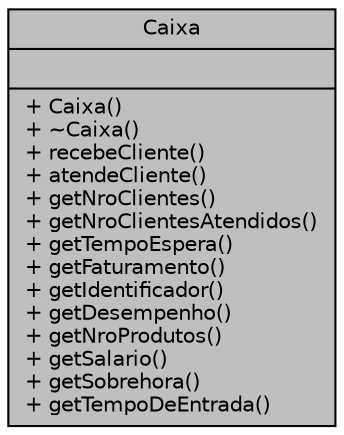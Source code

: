 digraph "Caixa"
{
  edge [fontname="Helvetica",fontsize="10",labelfontname="Helvetica",labelfontsize="10"];
  node [fontname="Helvetica",fontsize="10",shape=record];
  Node1 [label="{Caixa\n||+ Caixa()\l+ ~Caixa()\l+ recebeCliente()\l+ atendeCliente()\l+ getNroClientes()\l+ getNroClientesAtendidos()\l+ getTempoEspera()\l+ getFaturamento()\l+ getIdentificador()\l+ getDesempenho()\l+ getNroProdutos()\l+ getSalario()\l+ getSobrehora()\l+ getTempoDeEntrada()\l}",height=0.2,width=0.4,color="black", fillcolor="grey75", style="filled" fontcolor="black"];
}
